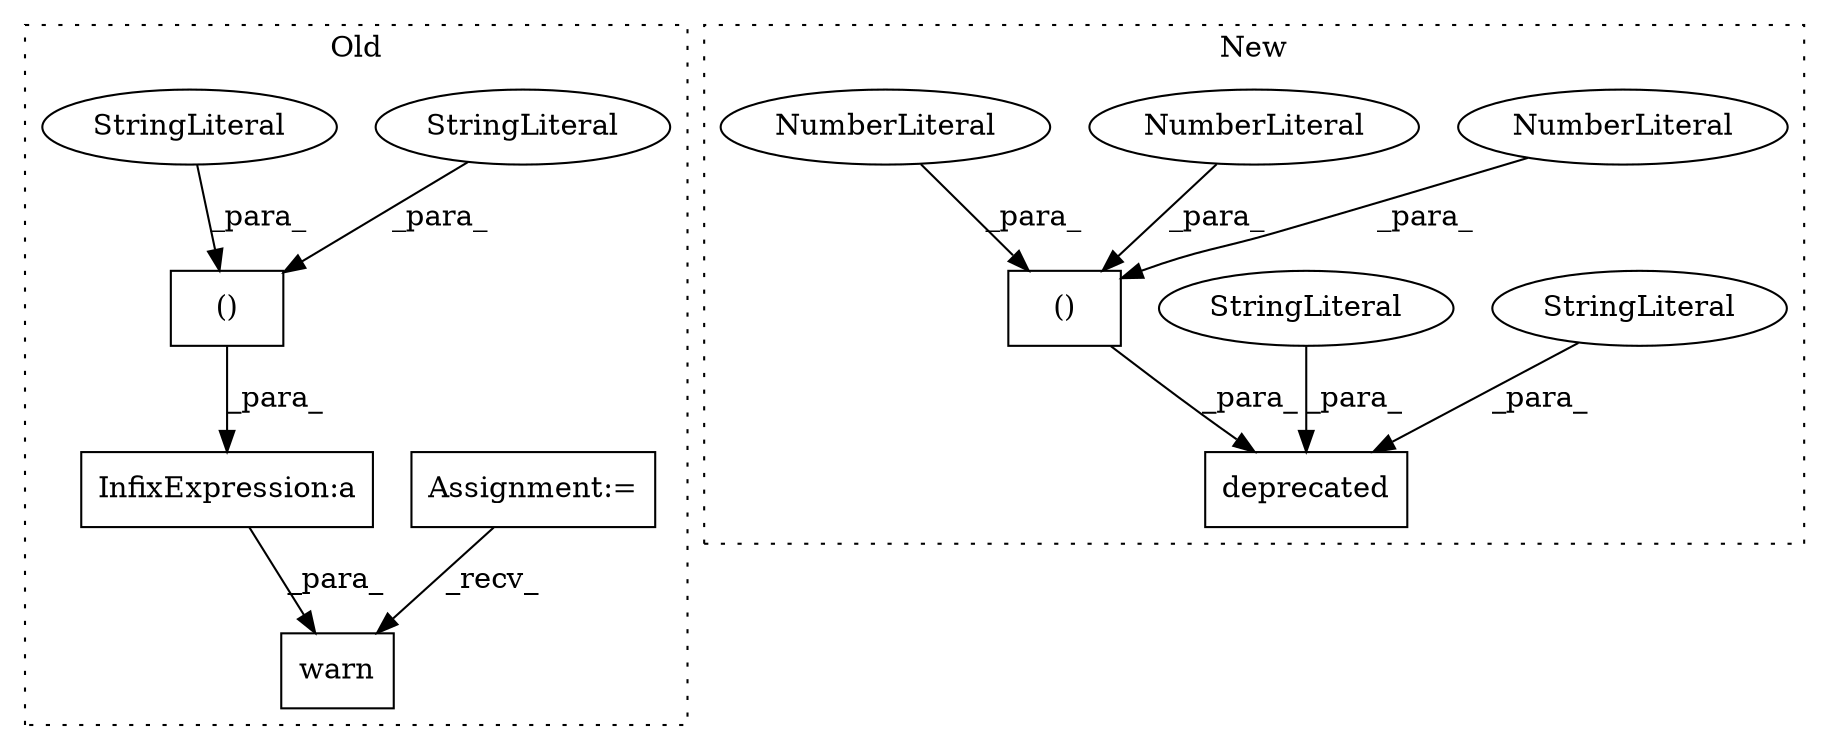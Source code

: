 digraph G {
subgraph cluster0 {
1 [label="()" a="106" s="19085" l="52" shape="box"];
6 [label="InfixExpression:a" a="27" s="19077" l="8" shape="box"];
7 [label="warn" a="32" s="19058,19137" l="5,2" shape="box"];
11 [label="Assignment:=" a="7" s="19035" l="8" shape="box"];
12 [label="StringLiteral" a="45" s="19115" l="22" shape="ellipse"];
13 [label="StringLiteral" a="45" s="19085" l="17" shape="ellipse"];
label = "Old";
style="dotted";
}
subgraph cluster1 {
2 [label="deprecated" a="32" s="18325,18418" l="16,1" shape="box"];
3 [label="StringLiteral" a="45" s="18373" l="22" shape="ellipse"];
4 [label="StringLiteral" a="45" s="18396" l="22" shape="ellipse"];
5 [label="()" a="106" s="18341" l="30" shape="box"];
8 [label="NumberLiteral" a="34" s="18355" l="2" shape="ellipse"];
9 [label="NumberLiteral" a="34" s="18341" l="1" shape="ellipse"];
10 [label="NumberLiteral" a="34" s="18370" l="1" shape="ellipse"];
label = "New";
style="dotted";
}
1 -> 6 [label="_para_"];
3 -> 2 [label="_para_"];
4 -> 2 [label="_para_"];
5 -> 2 [label="_para_"];
6 -> 7 [label="_para_"];
8 -> 5 [label="_para_"];
9 -> 5 [label="_para_"];
10 -> 5 [label="_para_"];
11 -> 7 [label="_recv_"];
12 -> 1 [label="_para_"];
13 -> 1 [label="_para_"];
}